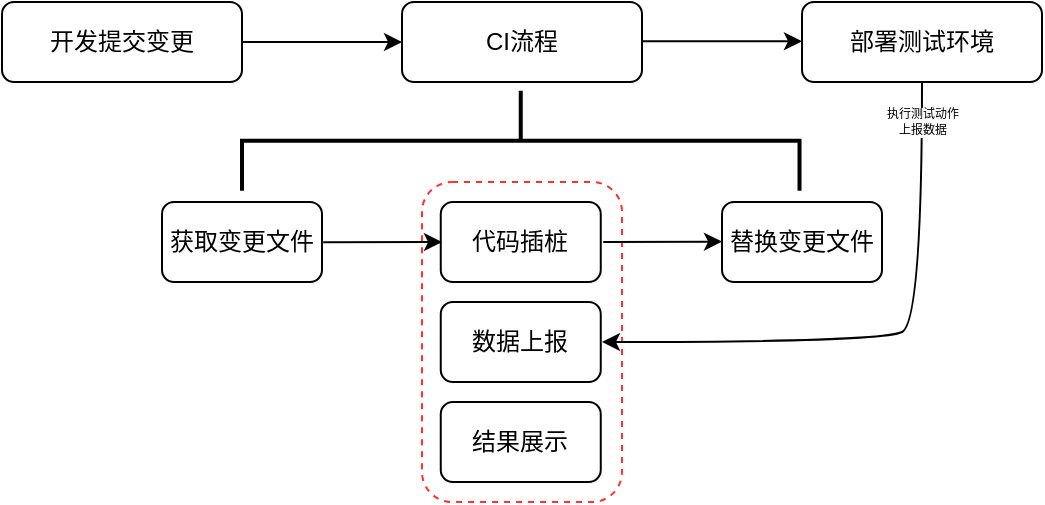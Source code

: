 <mxfile version="14.0.1" type="github"><diagram id="CSrk_-tEISyKUIl7wI_m" name="Page-1"><mxGraphModel dx="793" dy="376" grid="0" gridSize="10" guides="1" tooltips="1" connect="1" arrows="1" fold="1" page="1" pageScale="1" pageWidth="827" pageHeight="1169" math="0" shadow="0"><root><mxCell id="0"/><mxCell id="1" parent="0"/><mxCell id="rA4fd3HaG6KBzB0skH-x-24" value="" style="rounded=1;whiteSpace=wrap;html=1;fontSize=4;dashed=1;strokeColor=#FF3333;" vertex="1" parent="1"><mxGeometry x="290" y="210" width="100" height="160" as="geometry"/></mxCell><mxCell id="rA4fd3HaG6KBzB0skH-x-1" value="开发提交变更" style="rounded=1;whiteSpace=wrap;html=1;" vertex="1" parent="1"><mxGeometry x="80" y="120" width="120" height="40" as="geometry"/></mxCell><mxCell id="rA4fd3HaG6KBzB0skH-x-2" value="CI流程" style="rounded=1;whiteSpace=wrap;html=1;" vertex="1" parent="1"><mxGeometry x="280" y="120" width="120" height="40" as="geometry"/></mxCell><mxCell id="rA4fd3HaG6KBzB0skH-x-3" value="部署测试环境" style="rounded=1;whiteSpace=wrap;html=1;" vertex="1" parent="1"><mxGeometry x="480" y="120" width="120" height="40" as="geometry"/></mxCell><mxCell id="rA4fd3HaG6KBzB0skH-x-4" value="" style="strokeWidth=2;html=1;shape=mxgraph.flowchart.annotation_2;align=left;labelPosition=right;pointerEvents=1;rotation=90;" vertex="1" parent="1"><mxGeometry x="314.38" y="50" width="50" height="278.75" as="geometry"/></mxCell><mxCell id="rA4fd3HaG6KBzB0skH-x-6" value="代码插桩" style="rounded=1;whiteSpace=wrap;html=1;" vertex="1" parent="1"><mxGeometry x="299.38" y="220" width="80" height="40" as="geometry"/></mxCell><mxCell id="rA4fd3HaG6KBzB0skH-x-7" value="替换变更文件" style="rounded=1;whiteSpace=wrap;html=1;" vertex="1" parent="1"><mxGeometry x="440" y="220" width="80" height="40" as="geometry"/></mxCell><mxCell id="rA4fd3HaG6KBzB0skH-x-8" value="" style="endArrow=classic;html=1;entryX=0;entryY=0.5;entryDx=0;entryDy=0;" edge="1" parent="1" target="rA4fd3HaG6KBzB0skH-x-2"><mxGeometry width="50" height="50" relative="1" as="geometry"><mxPoint x="200" y="140" as="sourcePoint"/><mxPoint x="250" y="90" as="targetPoint"/></mxGeometry></mxCell><mxCell id="rA4fd3HaG6KBzB0skH-x-9" value="" style="endArrow=classic;html=1;entryX=0;entryY=0.5;entryDx=0;entryDy=0;" edge="1" parent="1"><mxGeometry width="50" height="50" relative="1" as="geometry"><mxPoint x="400" y="139.66" as="sourcePoint"/><mxPoint x="480" y="139.66" as="targetPoint"/></mxGeometry></mxCell><mxCell id="rA4fd3HaG6KBzB0skH-x-11" value="" style="endArrow=classic;html=1;" edge="1" parent="1"><mxGeometry width="50" height="50" relative="1" as="geometry"><mxPoint x="240.62" y="240.166" as="sourcePoint"/><mxPoint x="300" y="240" as="targetPoint"/></mxGeometry></mxCell><mxCell id="rA4fd3HaG6KBzB0skH-x-18" value="获取变更文件" style="rounded=1;whiteSpace=wrap;html=1;" vertex="1" parent="1"><mxGeometry x="160" y="220" width="80" height="40" as="geometry"/></mxCell><mxCell id="rA4fd3HaG6KBzB0skH-x-19" value="" style="endArrow=classic;html=1;" edge="1" parent="1"><mxGeometry width="50" height="50" relative="1" as="geometry"><mxPoint x="380.62" y="239.966" as="sourcePoint"/><mxPoint x="440" y="239.8" as="targetPoint"/></mxGeometry></mxCell><mxCell id="rA4fd3HaG6KBzB0skH-x-20" value="数据上报" style="rounded=1;whiteSpace=wrap;html=1;" vertex="1" parent="1"><mxGeometry x="299.38" y="270" width="80" height="40" as="geometry"/></mxCell><mxCell id="rA4fd3HaG6KBzB0skH-x-21" value="结果展示" style="rounded=1;whiteSpace=wrap;html=1;" vertex="1" parent="1"><mxGeometry x="299.38" y="320" width="80" height="40" as="geometry"/></mxCell><mxCell id="rA4fd3HaG6KBzB0skH-x-22" value="" style="curved=1;endArrow=classic;html=1;exitX=0.5;exitY=1;exitDx=0;exitDy=0;" edge="1" parent="1" source="rA4fd3HaG6KBzB0skH-x-3"><mxGeometry width="50" height="50" relative="1" as="geometry"><mxPoint x="490" y="350" as="sourcePoint"/><mxPoint x="380" y="290" as="targetPoint"/><Array as="points"><mxPoint x="540" y="280"/><mxPoint x="520" y="290"/></Array></mxGeometry></mxCell><mxCell id="rA4fd3HaG6KBzB0skH-x-23" value="&lt;font style=&quot;font-size: 6px&quot;&gt;执行测试动作&lt;br style=&quot;font-size: 6px&quot;&gt;上报数据&lt;/font&gt;" style="edgeLabel;html=1;align=center;verticalAlign=middle;resizable=0;points=[];fontSize=4;" vertex="1" connectable="0" parent="rA4fd3HaG6KBzB0skH-x-22"><mxGeometry x="-0.511" y="-2" relative="1" as="geometry"><mxPoint x="2" y="-48.8" as="offset"/></mxGeometry></mxCell></root></mxGraphModel></diagram></mxfile>